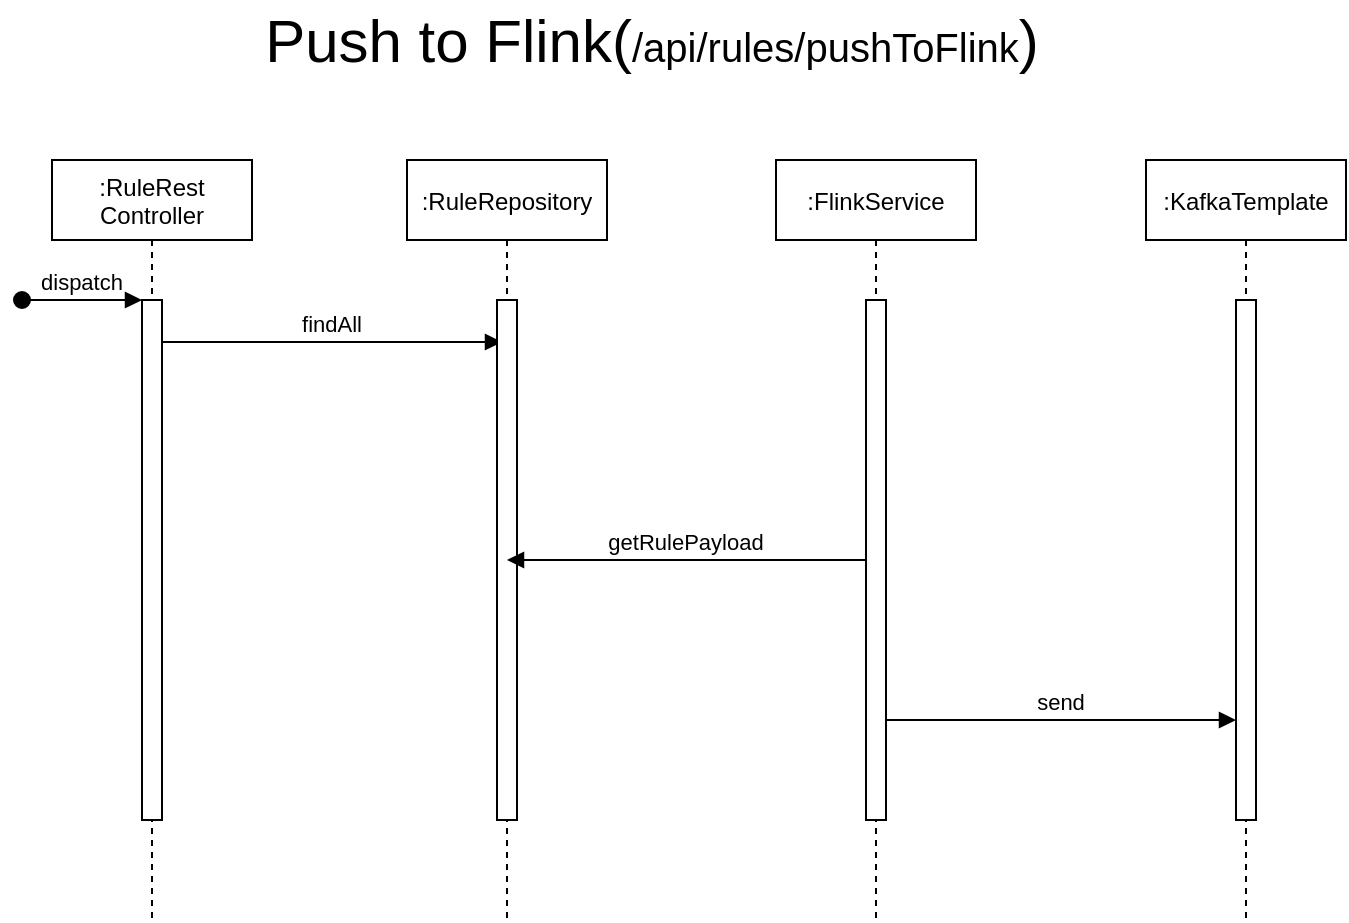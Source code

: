 <mxfile version="14.1.8" type="github">
  <diagram id="E9W-rHA-iXpCqaySes-u" name="Page-1">
    <mxGraphModel dx="1105" dy="-5694" grid="1" gridSize="10" guides="1" tooltips="1" connect="1" arrows="1" fold="1" page="1" pageScale="1" pageWidth="250" pageHeight="500" math="0" shadow="0">
      <root>
        <mxCell id="0" />
        <mxCell id="1" parent="0" />
        <mxCell id="ELrHLaRoTietVfv-_7hx-3" value="&lt;font style=&quot;font-size: 30px&quot;&gt;Push to Flink(&lt;/font&gt;&lt;font style=&quot;font-size: 20px&quot;&gt;/api/rules/pushToFlink&lt;/font&gt;&lt;font style=&quot;font-size: 30px&quot;&gt;)&lt;/font&gt;" style="text;html=1;strokeColor=none;fillColor=none;align=center;verticalAlign=middle;whiteSpace=wrap;rounded=0;" vertex="1" parent="1">
          <mxGeometry x="374" y="6510" width="470" height="40" as="geometry" />
        </mxCell>
        <mxCell id="ELrHLaRoTietVfv-_7hx-4" value=":RuleRest&#xa;Controller" style="shape=umlLifeline;perimeter=lifelinePerimeter;container=1;collapsible=0;recursiveResize=0;rounded=0;shadow=0;strokeWidth=1;" vertex="1" parent="1">
          <mxGeometry x="309" y="6590" width="100" height="380" as="geometry" />
        </mxCell>
        <mxCell id="ELrHLaRoTietVfv-_7hx-5" value="" style="points=[];perimeter=orthogonalPerimeter;rounded=0;shadow=0;strokeWidth=1;" vertex="1" parent="ELrHLaRoTietVfv-_7hx-4">
          <mxGeometry x="45" y="70" width="10" height="260" as="geometry" />
        </mxCell>
        <mxCell id="ELrHLaRoTietVfv-_7hx-6" value="dispatch" style="verticalAlign=bottom;startArrow=oval;endArrow=block;startSize=8;shadow=0;strokeWidth=1;" edge="1" parent="ELrHLaRoTietVfv-_7hx-4" target="ELrHLaRoTietVfv-_7hx-5">
          <mxGeometry relative="1" as="geometry">
            <mxPoint x="-15" y="70" as="sourcePoint" />
          </mxGeometry>
        </mxCell>
        <mxCell id="ELrHLaRoTietVfv-_7hx-7" value="findAll" style="verticalAlign=bottom;endArrow=block;entryX=0;entryY=0;shadow=0;strokeWidth=1;" edge="1" parent="1">
          <mxGeometry relative="1" as="geometry">
            <mxPoint x="364" y="6681" as="sourcePoint" />
            <mxPoint x="534" y="6681" as="targetPoint" />
          </mxGeometry>
        </mxCell>
        <mxCell id="ELrHLaRoTietVfv-_7hx-8" value=":RuleRepository" style="shape=umlLifeline;perimeter=lifelinePerimeter;container=1;collapsible=0;recursiveResize=0;rounded=0;shadow=0;strokeWidth=1;" vertex="1" parent="1">
          <mxGeometry x="486.5" y="6590" width="100" height="380" as="geometry" />
        </mxCell>
        <mxCell id="ELrHLaRoTietVfv-_7hx-9" value="" style="points=[];perimeter=orthogonalPerimeter;rounded=0;shadow=0;strokeWidth=1;" vertex="1" parent="ELrHLaRoTietVfv-_7hx-8">
          <mxGeometry x="45" y="70" width="10" height="260" as="geometry" />
        </mxCell>
        <mxCell id="ELrHLaRoTietVfv-_7hx-10" value=":FlinkService" style="shape=umlLifeline;perimeter=lifelinePerimeter;container=1;collapsible=0;recursiveResize=0;rounded=0;shadow=0;strokeWidth=1;" vertex="1" parent="1">
          <mxGeometry x="671" y="6590" width="100" height="380" as="geometry" />
        </mxCell>
        <mxCell id="ELrHLaRoTietVfv-_7hx-11" value="" style="points=[];perimeter=orthogonalPerimeter;rounded=0;shadow=0;strokeWidth=1;" vertex="1" parent="ELrHLaRoTietVfv-_7hx-10">
          <mxGeometry x="45" y="70" width="10" height="260" as="geometry" />
        </mxCell>
        <mxCell id="ELrHLaRoTietVfv-_7hx-12" value="getRulePayload" style="verticalAlign=bottom;endArrow=block;shadow=0;strokeWidth=1;" edge="1" parent="1" source="ELrHLaRoTietVfv-_7hx-11" target="ELrHLaRoTietVfv-_7hx-8">
          <mxGeometry relative="1" as="geometry">
            <mxPoint x="1046.5" y="7039" as="sourcePoint" />
            <mxPoint x="544" y="7039" as="targetPoint" />
          </mxGeometry>
        </mxCell>
        <mxCell id="ELrHLaRoTietVfv-_7hx-13" value=":KafkaTemplate" style="shape=umlLifeline;perimeter=lifelinePerimeter;container=1;collapsible=0;recursiveResize=0;rounded=0;shadow=0;strokeWidth=1;" vertex="1" parent="1">
          <mxGeometry x="856" y="6590" width="100" height="380" as="geometry" />
        </mxCell>
        <mxCell id="ELrHLaRoTietVfv-_7hx-14" value="" style="points=[];perimeter=orthogonalPerimeter;rounded=0;shadow=0;strokeWidth=1;" vertex="1" parent="ELrHLaRoTietVfv-_7hx-13">
          <mxGeometry x="45" y="70" width="10" height="260" as="geometry" />
        </mxCell>
        <mxCell id="ELrHLaRoTietVfv-_7hx-15" value="send" style="verticalAlign=bottom;endArrow=block;shadow=0;strokeWidth=1;" edge="1" parent="1">
          <mxGeometry relative="1" as="geometry">
            <mxPoint x="726" y="6870" as="sourcePoint" />
            <mxPoint x="901" y="6870" as="targetPoint" />
          </mxGeometry>
        </mxCell>
      </root>
    </mxGraphModel>
  </diagram>
</mxfile>

